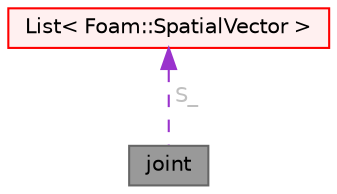 digraph "joint"
{
 // LATEX_PDF_SIZE
  bgcolor="transparent";
  edge [fontname=Helvetica,fontsize=10,labelfontname=Helvetica,labelfontsize=10];
  node [fontname=Helvetica,fontsize=10,shape=box,height=0.2,width=0.4];
  Node1 [id="Node000001",label="joint",height=0.2,width=0.4,color="gray40", fillcolor="grey60", style="filled", fontcolor="black",tooltip="Abstract base-class for all rigid-body joints."];
  Node2 -> Node1 [id="edge1_Node000001_Node000002",dir="back",color="darkorchid3",style="dashed",tooltip=" ",label=" S_",fontcolor="grey" ];
  Node2 [id="Node000002",label="List\< Foam::SpatialVector \>",height=0.2,width=0.4,color="red", fillcolor="#FFF0F0", style="filled",URL="$classFoam_1_1List.html",tooltip=" "];
}
